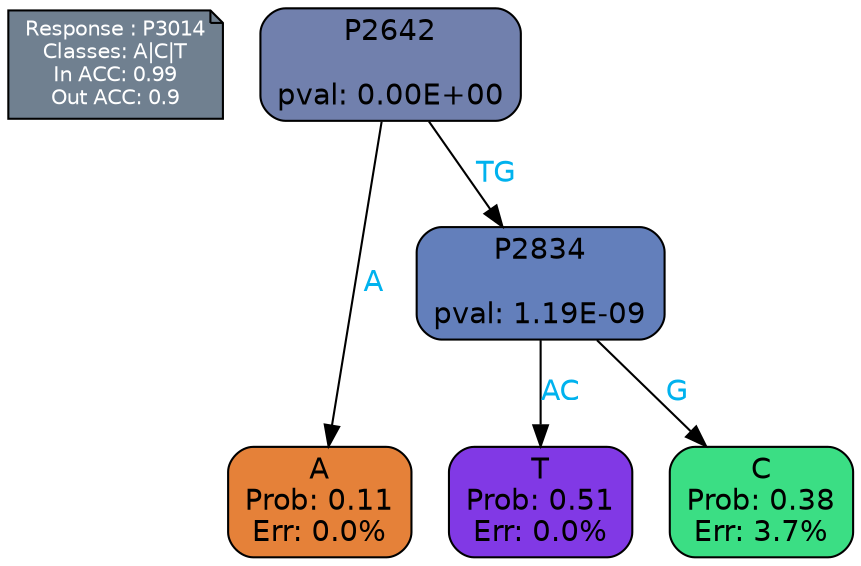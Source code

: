 digraph Tree {
node [shape=box, style="filled, rounded", color="black", fontname=helvetica] ;
graph [ranksep=equally, splines=polylines, bgcolor=transparent, dpi=600] ;
edge [fontname=helvetica] ;
LEGEND [label="Response : P3014
Classes: A|C|T
In ACC: 0.99
Out ACC: 0.9
",shape=note,align=left,style=filled,fillcolor="slategray",fontcolor="white",fontsize=10];1 [label="P2642

pval: 0.00E+00", fillcolor="#7180ad"] ;
2 [label="A
Prob: 0.11
Err: 0.0%", fillcolor="#e58139"] ;
3 [label="P2834

pval: 1.19E-09", fillcolor="#637fbb"] ;
4 [label="T
Prob: 0.51
Err: 0.0%", fillcolor="#8139e5"] ;
5 [label="C
Prob: 0.38
Err: 3.7%", fillcolor="#3bde84"] ;
1 -> 2 [label="A",fontcolor=deepskyblue2] ;
1 -> 3 [label="TG",fontcolor=deepskyblue2] ;
3 -> 4 [label="AC",fontcolor=deepskyblue2] ;
3 -> 5 [label="G",fontcolor=deepskyblue2] ;
{rank = same; 2;4;5;}{rank = same; LEGEND;1;}}